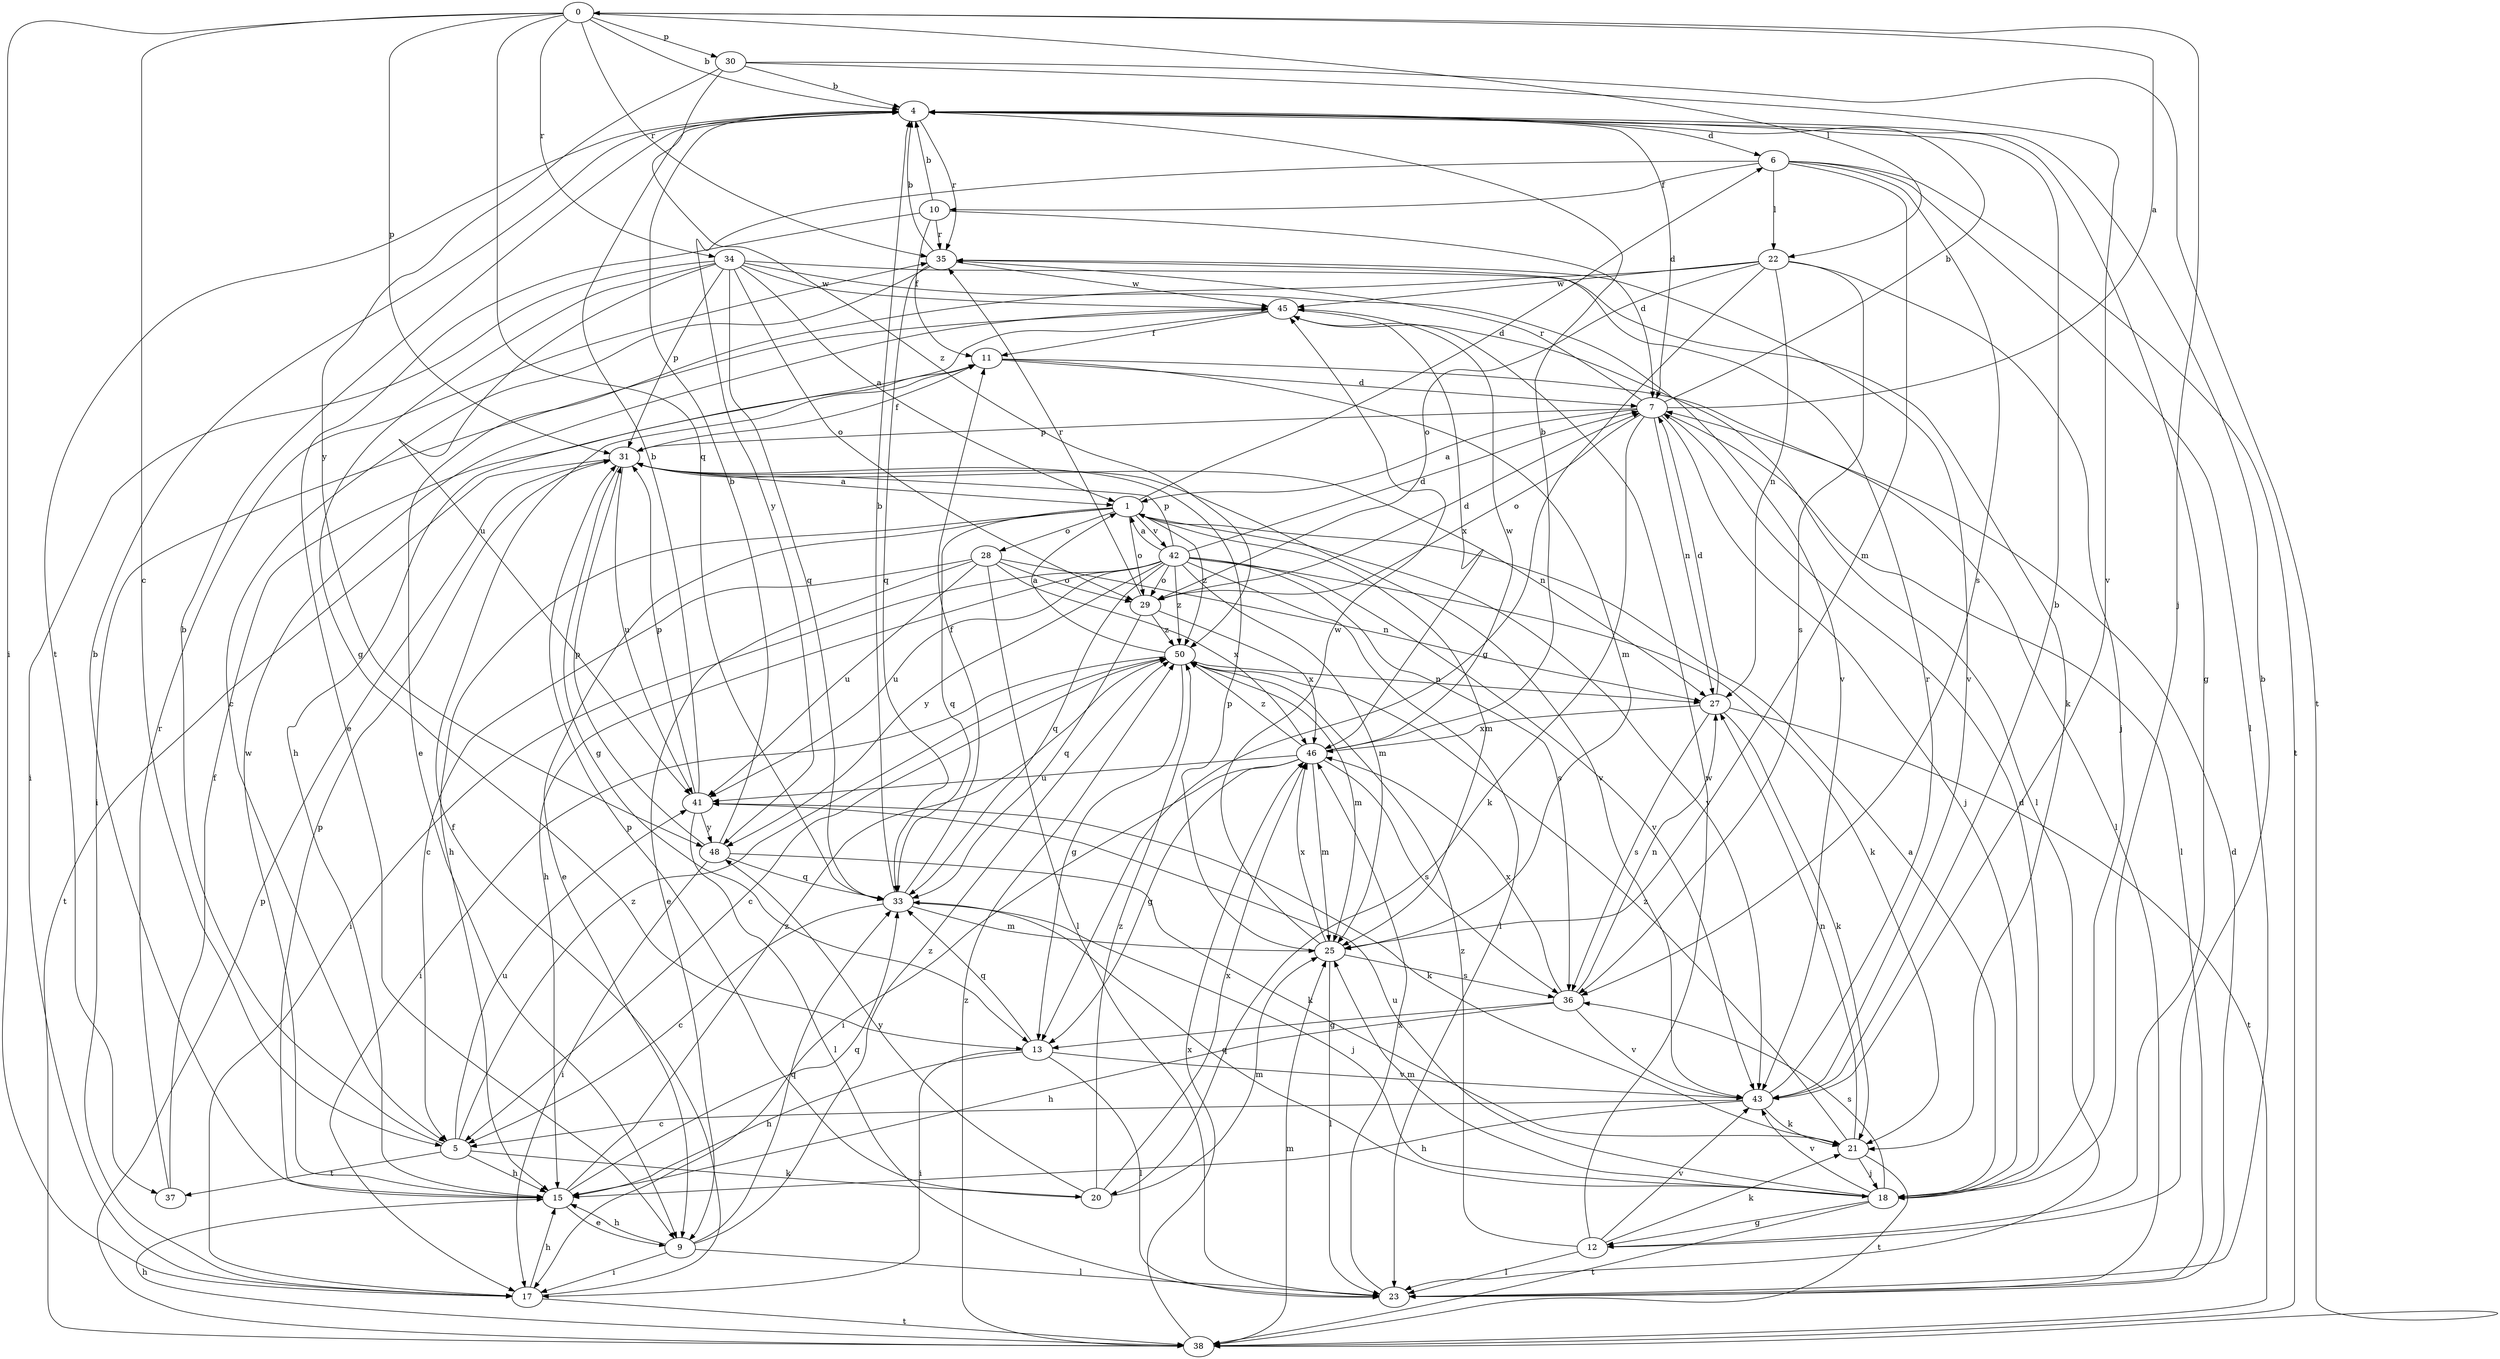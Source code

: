 strict digraph  {
0;
1;
4;
5;
6;
7;
9;
10;
11;
12;
13;
15;
17;
18;
20;
21;
22;
23;
25;
27;
28;
29;
30;
31;
33;
34;
35;
36;
37;
38;
41;
42;
43;
45;
46;
48;
50;
0 -> 4  [label=b];
0 -> 5  [label=c];
0 -> 17  [label=i];
0 -> 18  [label=j];
0 -> 22  [label=l];
0 -> 30  [label=p];
0 -> 31  [label=p];
0 -> 33  [label=q];
0 -> 34  [label=r];
0 -> 35  [label=r];
1 -> 6  [label=d];
1 -> 9  [label=e];
1 -> 15  [label=h];
1 -> 25  [label=m];
1 -> 28  [label=o];
1 -> 29  [label=o];
1 -> 33  [label=q];
1 -> 42  [label=v];
1 -> 43  [label=v];
1 -> 50  [label=z];
4 -> 6  [label=d];
4 -> 7  [label=d];
4 -> 12  [label=g];
4 -> 35  [label=r];
4 -> 37  [label=t];
5 -> 4  [label=b];
5 -> 15  [label=h];
5 -> 20  [label=k];
5 -> 37  [label=t];
5 -> 41  [label=u];
5 -> 50  [label=z];
6 -> 10  [label=f];
6 -> 22  [label=l];
6 -> 23  [label=l];
6 -> 25  [label=m];
6 -> 36  [label=s];
6 -> 38  [label=t];
6 -> 48  [label=y];
7 -> 0  [label=a];
7 -> 1  [label=a];
7 -> 4  [label=b];
7 -> 18  [label=j];
7 -> 20  [label=k];
7 -> 23  [label=l];
7 -> 27  [label=n];
7 -> 29  [label=o];
7 -> 31  [label=p];
7 -> 35  [label=r];
9 -> 15  [label=h];
9 -> 17  [label=i];
9 -> 23  [label=l];
9 -> 33  [label=q];
9 -> 50  [label=z];
10 -> 4  [label=b];
10 -> 7  [label=d];
10 -> 9  [label=e];
10 -> 11  [label=f];
10 -> 35  [label=r];
11 -> 7  [label=d];
11 -> 23  [label=l];
11 -> 25  [label=m];
12 -> 4  [label=b];
12 -> 21  [label=k];
12 -> 23  [label=l];
12 -> 43  [label=v];
12 -> 45  [label=w];
12 -> 50  [label=z];
13 -> 15  [label=h];
13 -> 17  [label=i];
13 -> 23  [label=l];
13 -> 33  [label=q];
13 -> 43  [label=v];
15 -> 4  [label=b];
15 -> 9  [label=e];
15 -> 31  [label=p];
15 -> 33  [label=q];
15 -> 45  [label=w];
15 -> 50  [label=z];
17 -> 11  [label=f];
17 -> 15  [label=h];
17 -> 38  [label=t];
18 -> 1  [label=a];
18 -> 7  [label=d];
18 -> 12  [label=g];
18 -> 25  [label=m];
18 -> 33  [label=q];
18 -> 36  [label=s];
18 -> 38  [label=t];
18 -> 41  [label=u];
18 -> 43  [label=v];
20 -> 25  [label=m];
20 -> 31  [label=p];
20 -> 46  [label=x];
20 -> 48  [label=y];
20 -> 50  [label=z];
21 -> 18  [label=j];
21 -> 27  [label=n];
21 -> 38  [label=t];
21 -> 50  [label=z];
22 -> 9  [label=e];
22 -> 13  [label=g];
22 -> 18  [label=j];
22 -> 27  [label=n];
22 -> 29  [label=o];
22 -> 36  [label=s];
22 -> 45  [label=w];
23 -> 7  [label=d];
23 -> 46  [label=x];
25 -> 23  [label=l];
25 -> 31  [label=p];
25 -> 36  [label=s];
25 -> 45  [label=w];
25 -> 46  [label=x];
27 -> 7  [label=d];
27 -> 21  [label=k];
27 -> 36  [label=s];
27 -> 38  [label=t];
27 -> 46  [label=x];
28 -> 5  [label=c];
28 -> 9  [label=e];
28 -> 23  [label=l];
28 -> 27  [label=n];
28 -> 29  [label=o];
28 -> 41  [label=u];
28 -> 46  [label=x];
29 -> 7  [label=d];
29 -> 33  [label=q];
29 -> 35  [label=r];
29 -> 46  [label=x];
29 -> 50  [label=z];
30 -> 4  [label=b];
30 -> 38  [label=t];
30 -> 43  [label=v];
30 -> 48  [label=y];
30 -> 50  [label=z];
31 -> 1  [label=a];
31 -> 11  [label=f];
31 -> 13  [label=g];
31 -> 27  [label=n];
31 -> 38  [label=t];
31 -> 41  [label=u];
31 -> 43  [label=v];
33 -> 4  [label=b];
33 -> 5  [label=c];
33 -> 11  [label=f];
33 -> 18  [label=j];
33 -> 25  [label=m];
34 -> 1  [label=a];
34 -> 13  [label=g];
34 -> 17  [label=i];
34 -> 21  [label=k];
34 -> 29  [label=o];
34 -> 31  [label=p];
34 -> 33  [label=q];
34 -> 41  [label=u];
34 -> 43  [label=v];
34 -> 45  [label=w];
35 -> 4  [label=b];
35 -> 5  [label=c];
35 -> 33  [label=q];
35 -> 43  [label=v];
35 -> 45  [label=w];
36 -> 13  [label=g];
36 -> 15  [label=h];
36 -> 27  [label=n];
36 -> 43  [label=v];
36 -> 46  [label=x];
37 -> 11  [label=f];
37 -> 35  [label=r];
38 -> 15  [label=h];
38 -> 25  [label=m];
38 -> 31  [label=p];
38 -> 46  [label=x];
38 -> 50  [label=z];
41 -> 4  [label=b];
41 -> 21  [label=k];
41 -> 23  [label=l];
41 -> 31  [label=p];
41 -> 48  [label=y];
42 -> 1  [label=a];
42 -> 7  [label=d];
42 -> 15  [label=h];
42 -> 17  [label=i];
42 -> 21  [label=k];
42 -> 23  [label=l];
42 -> 25  [label=m];
42 -> 29  [label=o];
42 -> 31  [label=p];
42 -> 33  [label=q];
42 -> 36  [label=s];
42 -> 41  [label=u];
42 -> 43  [label=v];
42 -> 48  [label=y];
42 -> 50  [label=z];
43 -> 4  [label=b];
43 -> 5  [label=c];
43 -> 15  [label=h];
43 -> 21  [label=k];
43 -> 35  [label=r];
45 -> 11  [label=f];
45 -> 15  [label=h];
45 -> 17  [label=i];
45 -> 23  [label=l];
45 -> 46  [label=x];
46 -> 4  [label=b];
46 -> 13  [label=g];
46 -> 17  [label=i];
46 -> 25  [label=m];
46 -> 36  [label=s];
46 -> 41  [label=u];
46 -> 45  [label=w];
46 -> 50  [label=z];
48 -> 4  [label=b];
48 -> 17  [label=i];
48 -> 21  [label=k];
48 -> 31  [label=p];
48 -> 33  [label=q];
50 -> 1  [label=a];
50 -> 5  [label=c];
50 -> 13  [label=g];
50 -> 17  [label=i];
50 -> 25  [label=m];
50 -> 27  [label=n];
}
